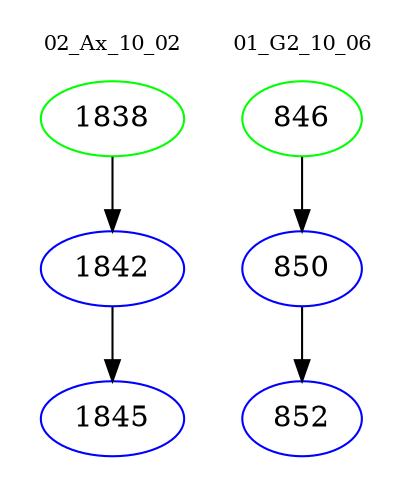digraph{
subgraph cluster_0 {
color = white
label = "02_Ax_10_02";
fontsize=10;
T0_1838 [label="1838", color="green"]
T0_1838 -> T0_1842 [color="black"]
T0_1842 [label="1842", color="blue"]
T0_1842 -> T0_1845 [color="black"]
T0_1845 [label="1845", color="blue"]
}
subgraph cluster_1 {
color = white
label = "01_G2_10_06";
fontsize=10;
T1_846 [label="846", color="green"]
T1_846 -> T1_850 [color="black"]
T1_850 [label="850", color="blue"]
T1_850 -> T1_852 [color="black"]
T1_852 [label="852", color="blue"]
}
}

